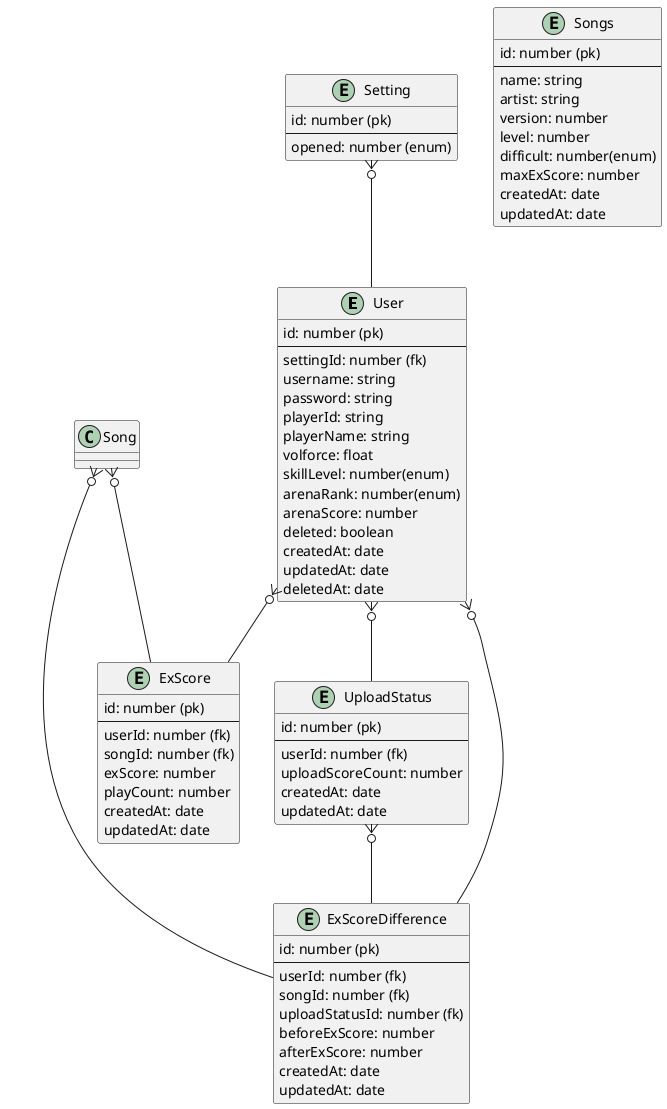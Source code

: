@startuml sdvxest

entity User {
  id: number (pk)
  --
  settingId: number (fk)
  username: string
  password: string
  playerId: string
  playerName: string
  volforce: float
  skillLevel: number(enum)
  arenaRank: number(enum)
  arenaScore: number
  deleted: boolean
  createdAt: date
  updatedAt: date
  deletedAt: date
}
' (op)rivalData

entity Songs {
  id: number (pk)
  --
  name: string
  artist: string
  version: number
  level: number
  difficult: number(enum)
  maxExScore: number
  createdAt: date
  updatedAt: date
}
' (op) bpm(min - max)

entity ExScore {
  id: number (pk)
  --
  userId: number (fk)
  songId: number (fk)
  exScore: number
  playCount: number
  createdAt: date
  updatedAt: date
}

' アップロード状況
entity UploadStatus {
  id: number (pk)
  --
  userId: number (fk)
  uploadScoreCount: number
  createdAt: date
  updatedAt: date
}

' 差分
entity ExScoreDifference {
  id: number (pk)
  --
  userId: number (fk)
  songId: number (fk)
  uploadStatusId: number (fk)
  beforeExScore: number
  afterExScore: number
  createdAt: date
  updatedAt: date
}

' 公開設定
entity Setting {
  id: number (pk)
  --
  opened: number (enum)
}

Setting }o-- User
User }o-- UploadStatus
User }o-- ExScore
User }o-- ExScoreDifference

Song }o-- ExScore
Song }o-- ExScoreDifference

UploadStatus }o-- ExScoreDifference

@enduml